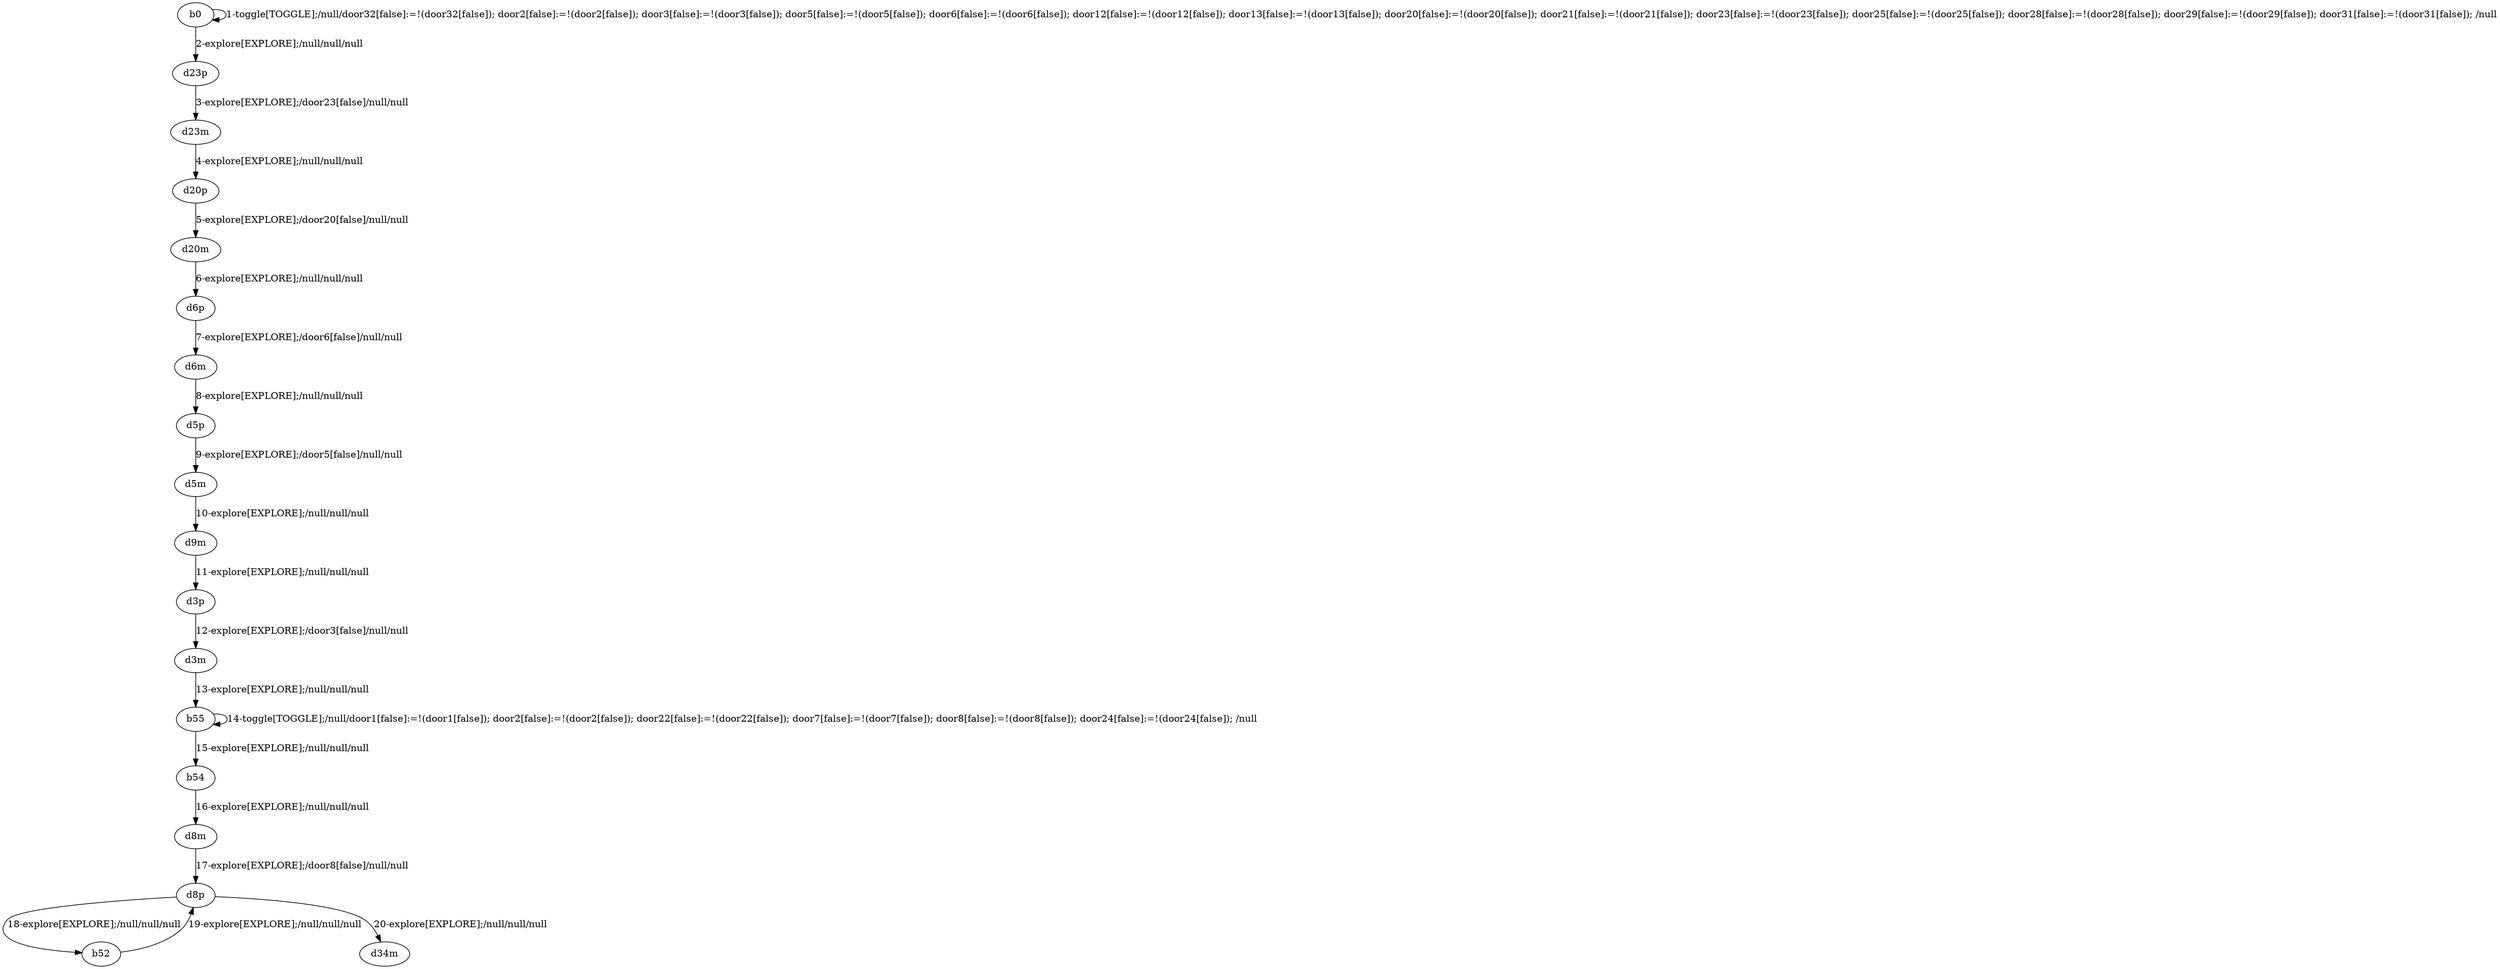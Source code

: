 # Total number of goals covered by this test: 1
# b52 --> d8p

digraph g {
"b0" -> "b0" [label = "1-toggle[TOGGLE];/null/door32[false]:=!(door32[false]); door2[false]:=!(door2[false]); door3[false]:=!(door3[false]); door5[false]:=!(door5[false]); door6[false]:=!(door6[false]); door12[false]:=!(door12[false]); door13[false]:=!(door13[false]); door20[false]:=!(door20[false]); door21[false]:=!(door21[false]); door23[false]:=!(door23[false]); door25[false]:=!(door25[false]); door28[false]:=!(door28[false]); door29[false]:=!(door29[false]); door31[false]:=!(door31[false]); /null"];
"b0" -> "d23p" [label = "2-explore[EXPLORE];/null/null/null"];
"d23p" -> "d23m" [label = "3-explore[EXPLORE];/door23[false]/null/null"];
"d23m" -> "d20p" [label = "4-explore[EXPLORE];/null/null/null"];
"d20p" -> "d20m" [label = "5-explore[EXPLORE];/door20[false]/null/null"];
"d20m" -> "d6p" [label = "6-explore[EXPLORE];/null/null/null"];
"d6p" -> "d6m" [label = "7-explore[EXPLORE];/door6[false]/null/null"];
"d6m" -> "d5p" [label = "8-explore[EXPLORE];/null/null/null"];
"d5p" -> "d5m" [label = "9-explore[EXPLORE];/door5[false]/null/null"];
"d5m" -> "d9m" [label = "10-explore[EXPLORE];/null/null/null"];
"d9m" -> "d3p" [label = "11-explore[EXPLORE];/null/null/null"];
"d3p" -> "d3m" [label = "12-explore[EXPLORE];/door3[false]/null/null"];
"d3m" -> "b55" [label = "13-explore[EXPLORE];/null/null/null"];
"b55" -> "b55" [label = "14-toggle[TOGGLE];/null/door1[false]:=!(door1[false]); door2[false]:=!(door2[false]); door22[false]:=!(door22[false]); door7[false]:=!(door7[false]); door8[false]:=!(door8[false]); door24[false]:=!(door24[false]); /null"];
"b55" -> "b54" [label = "15-explore[EXPLORE];/null/null/null"];
"b54" -> "d8m" [label = "16-explore[EXPLORE];/null/null/null"];
"d8m" -> "d8p" [label = "17-explore[EXPLORE];/door8[false]/null/null"];
"d8p" -> "b52" [label = "18-explore[EXPLORE];/null/null/null"];
"b52" -> "d8p" [label = "19-explore[EXPLORE];/null/null/null"];
"d8p" -> "d34m" [label = "20-explore[EXPLORE];/null/null/null"];
}